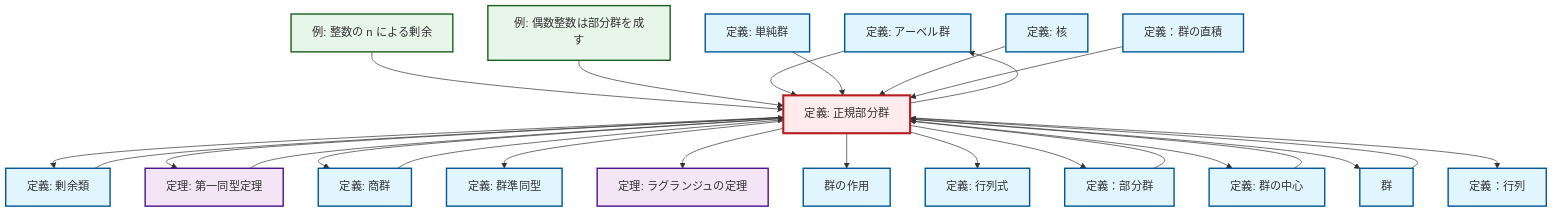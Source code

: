 graph TD
    classDef definition fill:#e1f5fe,stroke:#01579b,stroke-width:2px
    classDef theorem fill:#f3e5f5,stroke:#4a148c,stroke-width:2px
    classDef axiom fill:#fff3e0,stroke:#e65100,stroke-width:2px
    classDef example fill:#e8f5e9,stroke:#1b5e20,stroke-width:2px
    classDef current fill:#ffebee,stroke:#b71c1c,stroke-width:3px
    def-abelian-group["定義: アーベル群"]:::definition
    def-center-of-group["定義: 群の中心"]:::definition
    def-direct-product["定義：群の直積"]:::definition
    def-quotient-group["定義: 商群"]:::definition
    def-coset["定義: 剰余類"]:::definition
    thm-lagrange["定理: ラグランジュの定理"]:::theorem
    def-simple-group["定義: 単純群"]:::definition
    ex-even-integers-subgroup["例: 偶数整数は部分群を成す"]:::example
    def-group-action["群の作用"]:::definition
    ex-quotient-integers-mod-n["例: 整数の n による剰余"]:::example
    def-group["群"]:::definition
    thm-first-isomorphism["定理: 第一同型定理"]:::theorem
    def-normal-subgroup["定義: 正規部分群"]:::definition
    def-matrix["定義：行列"]:::definition
    def-kernel["定義: 核"]:::definition
    def-homomorphism["定義: 群準同型"]:::definition
    def-subgroup["定義：部分群"]:::definition
    def-determinant["定義: 行列式"]:::definition
    def-subgroup --> def-normal-subgroup
    ex-quotient-integers-mod-n --> def-normal-subgroup
    def-normal-subgroup --> def-coset
    def-quotient-group --> def-normal-subgroup
    def-normal-subgroup --> thm-first-isomorphism
    ex-even-integers-subgroup --> def-normal-subgroup
    def-normal-subgroup --> def-quotient-group
    def-normal-subgroup --> def-abelian-group
    thm-first-isomorphism --> def-normal-subgroup
    def-center-of-group --> def-normal-subgroup
    def-normal-subgroup --> def-homomorphism
    def-abelian-group --> def-normal-subgroup
    def-normal-subgroup --> thm-lagrange
    def-normal-subgroup --> def-group-action
    def-normal-subgroup --> def-determinant
    def-normal-subgroup --> def-subgroup
    def-simple-group --> def-normal-subgroup
    def-kernel --> def-normal-subgroup
    def-group --> def-normal-subgroup
    def-coset --> def-normal-subgroup
    def-normal-subgroup --> def-center-of-group
    def-normal-subgroup --> def-group
    def-normal-subgroup --> def-matrix
    def-direct-product --> def-normal-subgroup
    class def-normal-subgroup current
